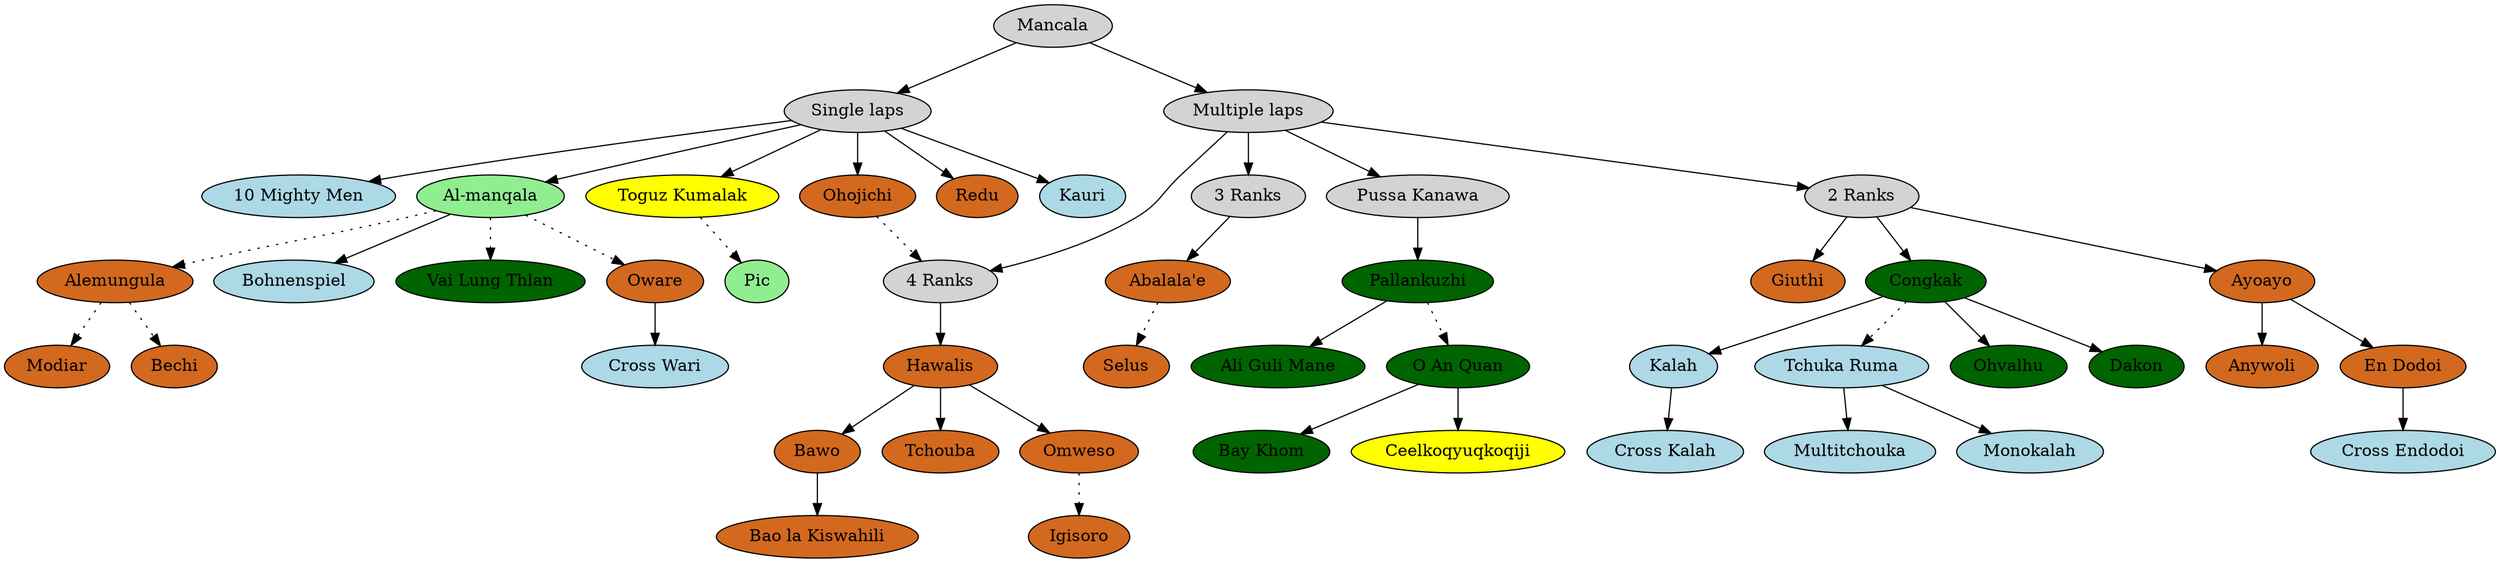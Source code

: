 digraph mancala {
    "Mancala"[style="filled",fillcolor="lightgray"];
    "Single laps"[style="filled",fillcolor="lightgray"];
    "Multiple laps"[style="filled",fillcolor="lightgray"];
    "2 Ranks"[style="filled",fillcolor="lightgray"];
    "3 Ranks"[style="filled",fillcolor="lightgray"];
    "4 Ranks"[style="filled",fillcolor="lightgray"];
    "Pussa Kanawa"[style="filled",fillcolor="lightgray"];

    "Oware"[style="filled",fillcolor="chocolate"];
    "Cross Wari"[style="filled",fillcolor="lightblue"];
    "Ohojichi"[style="filled",fillcolor="chocolate"];
    "Congkak"[style="filled",fillcolor="darkgreen"];
    "Dakon"[style="filled",fillcolor="darkgreen"];
    "Kalah"[style="filled",fillcolor="lightblue"];
    "Cross Kalah"[style="filled",fillcolor="lightblue"];
    "Tchuka Ruma"[style="filled",fillcolor="lightblue"];
    "Toguz Kumalak"[style="filled",fillcolor="yellow"];
    "Pic"[style="filled",fillcolor="lightgreen"];
    "Monokalah"[style="filled",fillcolor="lightblue"];
    "Multitchouka"[style="filled",fillcolor="lightblue"];
    "Abalala'e"[style="filled",fillcolor="chocolate"];
    "Selus"[style="filled",fillcolor="chocolate"];
    "Hawalis"[style="filled",fillcolor="chocolate"];
    "Alemungula"[style="filled",fillcolor="chocolate"];
    "Redu"[style="filled",fillcolor="chocolate"];
    "Bohnenspiel"[style="filled",fillcolor="lightblue"];
    "Vai Lung Thlan"[style="filled",fillcolor="darkgreen"];
    "Bao la Kiswahili"[style="filled",fillcolor="chocolate"];
    "Bawo"[style="filled",fillcolor="chocolate"];
    "Kauri"[style="filled",fillcolor="lightblue"];
    "10 Mighty Men"[style="filled",fillcolor="lightblue"];
    "Ayoayo"[style="filled",fillcolor="chocolate"];
    "En Dodoi"[style="filled",fillcolor="chocolate"];
    "Cross Endodoi"[style="filled",fillcolor="lightblue"];
    "Tchouba"[style="filled",fillcolor="chocolate"];
    "Omweso"[style="filled",fillcolor="chocolate"];
    "Igisoro"[style="filled",fillcolor="chocolate"];
    "Ceelkoqyuqkoqiji"[style="filled",fillcolor="yellow"];
    "O An Quan"[style="filled",fillcolor="darkgreen"];
    "Pallankuzhi"[style="filled",fillcolor="darkgreen"];
    "Bay Khom"[style="filled",fillcolor="darkgreen"];
    "Ohvalhu"[style="filled",fillcolor="darkgreen"];
    "Ali Guli Mane"[style="filled",fillcolor="darkgreen"];
    "Anywoli"[style="filled",fillcolor="chocolate"];
    "Giuthi"[style="filled",fillcolor="chocolate"];
    "Bechi"[style="filled",fillcolor="chocolate"];
    "Modiar"[style="filled",fillcolor="chocolate"];
    "Al-manqala"[style="filled",fillcolor="lightgreen"];

    "Mancala" -> "Single laps";
    "Mancala" -> "Multiple laps";
    "Multiple laps" -> "2 Ranks";
    "Multiple laps" -> "3 Ranks";
    "Multiple laps" -> "4 Ranks";
    "Multiple laps" -> "Pussa Kanawa";

    "Single laps" -> "Ohojichi";
    "Single laps" -> "Redu";
    "Single laps" -> "Kauri";
    "Single laps" -> "10 Mighty Men";
    "Single laps" -> "Toguz Kumalak";
    "Single laps" -> "Al-manqala";

    "Ohojichi" -> "4 Ranks"[style=dotted];
    "2 Ranks" -> "Congkak";
    "2 Ranks" -> "Ayoayo";
    "2 Ranks" -> "Giuthi";
    "3 Ranks" -> "Abalala'e";
    "4 Ranks" -> "Hawalis";
    "Pussa Kanawa" -> "Pallankuzhi";

    "Oware" -> "Cross Wari";
    "Alemungula" -> "Bechi"[style=dotted];
    "Alemungula" -> "Modiar"[style=dotted];
    "Congkak" -> "Tchuka Ruma"[style=dotted];
    "Congkak" -> "Dakon";
    "Congkak" -> "Kalah";
    "Congkak" -> "Ohvalhu";
    "Kalah" -> "Cross Kalah";
    "Tchuka Ruma"-> "Monokalah";
    "Tchuka Ruma"-> "Multitchouka";
    "Toguz Kumalak"-> "Pic"[style=dotted];
    "Abalala'e" -> "Selus"[style=dotted];
    "Bawo" -> "Bao la Kiswahili";
    "Ayoayo" -> "En Dodoi";
    "Ayoayo" -> "Anywoli";
    "En Dodoi" -> "Cross Endodoi";
    "Hawalis" -> "Bawo";
    "Hawalis" -> "Tchouba";
    "Hawalis" -> "Omweso";
    "Omweso" -> "Igisoro"[style=dotted];
    "Pallankuzhi" -> "O An Quan"[style=dotted];
    "Pallankuzhi" -> "Ali Guli Mane";
    "O An Quan" -> "Ceelkoqyuqkoqiji";
    "O An Quan" -> "Bay Khom";
    "Al-manqala" -> "Oware"[style=dotted];
    "Al-manqala" -> "Bohnenspiel";
    "Al-manqala" -> "Alemungula"[style=dotted];
    "Al-manqala" -> "Vai Lung Thlan"[style=dotted];
}
